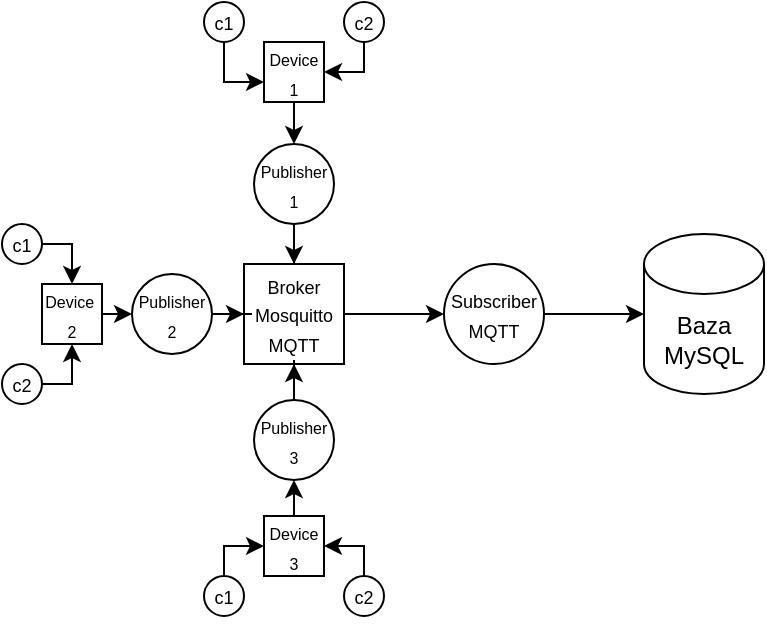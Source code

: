 <mxfile version="14.7.6" type="github">
  <diagram id="N7VywJEOhO46nmbmur0q" name="Page-1">
    <mxGraphModel dx="562" dy="316" grid="0" gridSize="10" guides="1" tooltips="1" connect="1" arrows="1" fold="1" page="1" pageScale="1" pageWidth="850" pageHeight="1100" math="0" shadow="0">
      <root>
        <mxCell id="0" />
        <mxCell id="1" parent="0" />
        <mxCell id="TH52ovFj_gfbYUHnrJAx-35" style="edgeStyle=orthogonalEdgeStyle;rounded=0;orthogonalLoop=1;jettySize=auto;html=1;exitX=0.5;exitY=1;exitDx=0;exitDy=0;entryX=0.5;entryY=0;entryDx=0;entryDy=0;" edge="1" parent="1" source="TH52ovFj_gfbYUHnrJAx-1" target="TH52ovFj_gfbYUHnrJAx-28">
          <mxGeometry relative="1" as="geometry" />
        </mxCell>
        <mxCell id="TH52ovFj_gfbYUHnrJAx-1" value="&lt;font style=&quot;font-size: 8px&quot;&gt;Device&lt;br&gt;1&lt;/font&gt;" style="square;whiteSpace=wrap;html=1;" vertex="1" parent="1">
          <mxGeometry x="170" y="79" width="30" height="30" as="geometry" />
        </mxCell>
        <mxCell id="TH52ovFj_gfbYUHnrJAx-31" style="edgeStyle=orthogonalEdgeStyle;rounded=0;orthogonalLoop=1;jettySize=auto;html=1;exitX=0.5;exitY=0;exitDx=0;exitDy=0;entryX=0.5;entryY=1;entryDx=0;entryDy=0;" edge="1" parent="1" source="TH52ovFj_gfbYUHnrJAx-2" target="TH52ovFj_gfbYUHnrJAx-30">
          <mxGeometry relative="1" as="geometry" />
        </mxCell>
        <mxCell id="TH52ovFj_gfbYUHnrJAx-2" value="&lt;font style=&quot;font-size: 8px&quot;&gt;Device&lt;br&gt;3&lt;/font&gt;" style="Square;whiteSpace=wrap;html=1;" vertex="1" parent="1">
          <mxGeometry x="170" y="316" width="30" height="30" as="geometry" />
        </mxCell>
        <mxCell id="TH52ovFj_gfbYUHnrJAx-36" style="edgeStyle=orthogonalEdgeStyle;rounded=0;orthogonalLoop=1;jettySize=auto;html=1;exitX=1;exitY=0.5;exitDx=0;exitDy=0;entryX=0;entryY=0.5;entryDx=0;entryDy=0;" edge="1" parent="1" source="TH52ovFj_gfbYUHnrJAx-3" target="TH52ovFj_gfbYUHnrJAx-29">
          <mxGeometry relative="1" as="geometry" />
        </mxCell>
        <mxCell id="TH52ovFj_gfbYUHnrJAx-3" value="&lt;font style=&quot;font-size: 8px&quot;&gt;Device&amp;nbsp; 2&lt;/font&gt;" style="square;whiteSpace=wrap;html=1;" vertex="1" parent="1">
          <mxGeometry x="59" y="200" width="30" height="30" as="geometry" />
        </mxCell>
        <mxCell id="TH52ovFj_gfbYUHnrJAx-26" style="edgeStyle=orthogonalEdgeStyle;rounded=0;orthogonalLoop=1;jettySize=auto;html=1;exitX=1;exitY=0.5;exitDx=0;exitDy=0;entryX=0;entryY=0.5;entryDx=0;entryDy=0;" edge="1" parent="1" source="TH52ovFj_gfbYUHnrJAx-4" target="TH52ovFj_gfbYUHnrJAx-14">
          <mxGeometry relative="1" as="geometry" />
        </mxCell>
        <mxCell id="TH52ovFj_gfbYUHnrJAx-4" value="&lt;font style=&quot;font-size: 9px&quot;&gt;Broker&lt;br&gt;Mosquitto&lt;br&gt;MQTT&lt;/font&gt;" style="rounded=0;whiteSpace=wrap;html=1;" vertex="1" parent="1">
          <mxGeometry x="160" y="190" width="50" height="50" as="geometry" />
        </mxCell>
        <mxCell id="TH52ovFj_gfbYUHnrJAx-18" style="edgeStyle=orthogonalEdgeStyle;rounded=0;orthogonalLoop=1;jettySize=auto;html=1;exitX=1;exitY=0.5;exitDx=0;exitDy=0;entryX=0.5;entryY=1;entryDx=0;entryDy=0;" edge="1" parent="1" source="TH52ovFj_gfbYUHnrJAx-5" target="TH52ovFj_gfbYUHnrJAx-3">
          <mxGeometry relative="1" as="geometry" />
        </mxCell>
        <mxCell id="TH52ovFj_gfbYUHnrJAx-5" value="&lt;font style=&quot;font-size: 9px&quot;&gt;c2&lt;/font&gt;" style="ellipse;whiteSpace=wrap;html=1;" vertex="1" parent="1">
          <mxGeometry x="39" y="240" width="20" height="20" as="geometry" />
        </mxCell>
        <mxCell id="TH52ovFj_gfbYUHnrJAx-17" style="edgeStyle=orthogonalEdgeStyle;rounded=0;orthogonalLoop=1;jettySize=auto;html=1;exitX=1;exitY=0.5;exitDx=0;exitDy=0;entryX=0.5;entryY=0;entryDx=0;entryDy=0;" edge="1" parent="1" source="TH52ovFj_gfbYUHnrJAx-7" target="TH52ovFj_gfbYUHnrJAx-3">
          <mxGeometry relative="1" as="geometry" />
        </mxCell>
        <mxCell id="TH52ovFj_gfbYUHnrJAx-7" value="&lt;font style=&quot;font-size: 9px&quot;&gt;c1&lt;/font&gt;" style="ellipse;whiteSpace=wrap;html=1;" vertex="1" parent="1">
          <mxGeometry x="39" y="170" width="20" height="20" as="geometry" />
        </mxCell>
        <mxCell id="TH52ovFj_gfbYUHnrJAx-19" style="edgeStyle=orthogonalEdgeStyle;rounded=0;orthogonalLoop=1;jettySize=auto;html=1;exitX=0.5;exitY=1;exitDx=0;exitDy=0;entryX=0;entryY=0.667;entryDx=0;entryDy=0;entryPerimeter=0;" edge="1" parent="1" source="TH52ovFj_gfbYUHnrJAx-8" target="TH52ovFj_gfbYUHnrJAx-1">
          <mxGeometry relative="1" as="geometry">
            <Array as="points">
              <mxPoint x="150" y="99" />
            </Array>
          </mxGeometry>
        </mxCell>
        <mxCell id="TH52ovFj_gfbYUHnrJAx-8" value="&lt;font style=&quot;font-size: 9px&quot;&gt;c1&lt;/font&gt;" style="ellipse;whiteSpace=wrap;html=1;" vertex="1" parent="1">
          <mxGeometry x="140" y="59" width="20" height="20" as="geometry" />
        </mxCell>
        <mxCell id="TH52ovFj_gfbYUHnrJAx-20" style="edgeStyle=orthogonalEdgeStyle;rounded=0;orthogonalLoop=1;jettySize=auto;html=1;exitX=0.5;exitY=1;exitDx=0;exitDy=0;entryX=1;entryY=0.5;entryDx=0;entryDy=0;" edge="1" parent="1" source="TH52ovFj_gfbYUHnrJAx-9" target="TH52ovFj_gfbYUHnrJAx-1">
          <mxGeometry relative="1" as="geometry">
            <Array as="points">
              <mxPoint x="220" y="69" />
              <mxPoint x="220" y="94" />
            </Array>
          </mxGeometry>
        </mxCell>
        <mxCell id="TH52ovFj_gfbYUHnrJAx-9" value="&lt;font style=&quot;font-size: 9px&quot;&gt;c2&lt;/font&gt;" style="ellipse;whiteSpace=wrap;html=1;" vertex="1" parent="1">
          <mxGeometry x="210" y="59" width="20" height="20" as="geometry" />
        </mxCell>
        <mxCell id="TH52ovFj_gfbYUHnrJAx-21" style="edgeStyle=orthogonalEdgeStyle;rounded=0;orthogonalLoop=1;jettySize=auto;html=1;exitX=0.5;exitY=0;exitDx=0;exitDy=0;entryX=0;entryY=0.5;entryDx=0;entryDy=0;" edge="1" parent="1" source="TH52ovFj_gfbYUHnrJAx-12" target="TH52ovFj_gfbYUHnrJAx-2">
          <mxGeometry relative="1" as="geometry">
            <Array as="points">
              <mxPoint x="150" y="366" />
              <mxPoint x="150" y="331" />
            </Array>
          </mxGeometry>
        </mxCell>
        <mxCell id="TH52ovFj_gfbYUHnrJAx-12" value="&lt;font style=&quot;font-size: 9px&quot;&gt;c1&lt;/font&gt;" style="ellipse;whiteSpace=wrap;html=1;" vertex="1" parent="1">
          <mxGeometry x="140" y="346" width="20" height="20" as="geometry" />
        </mxCell>
        <mxCell id="TH52ovFj_gfbYUHnrJAx-22" style="edgeStyle=orthogonalEdgeStyle;rounded=0;orthogonalLoop=1;jettySize=auto;html=1;exitX=0.5;exitY=0;exitDx=0;exitDy=0;entryX=1;entryY=0.5;entryDx=0;entryDy=0;" edge="1" parent="1" source="TH52ovFj_gfbYUHnrJAx-13" target="TH52ovFj_gfbYUHnrJAx-2">
          <mxGeometry relative="1" as="geometry">
            <Array as="points">
              <mxPoint x="220" y="331" />
            </Array>
          </mxGeometry>
        </mxCell>
        <mxCell id="TH52ovFj_gfbYUHnrJAx-13" value="&lt;font style=&quot;font-size: 9px&quot;&gt;c2&lt;/font&gt;" style="ellipse;whiteSpace=wrap;html=1;" vertex="1" parent="1">
          <mxGeometry x="210" y="346" width="20" height="20" as="geometry" />
        </mxCell>
        <mxCell id="TH52ovFj_gfbYUHnrJAx-27" style="edgeStyle=orthogonalEdgeStyle;rounded=0;orthogonalLoop=1;jettySize=auto;html=1;exitX=1;exitY=0.5;exitDx=0;exitDy=0;entryX=0;entryY=0.5;entryDx=0;entryDy=0;entryPerimeter=0;" edge="1" parent="1" source="TH52ovFj_gfbYUHnrJAx-14" target="TH52ovFj_gfbYUHnrJAx-15">
          <mxGeometry relative="1" as="geometry" />
        </mxCell>
        <mxCell id="TH52ovFj_gfbYUHnrJAx-14" value="&lt;font style=&quot;font-size: 9px&quot;&gt;Subscriber&lt;br&gt;MQTT&lt;br&gt;&lt;/font&gt;" style="ellipse;whiteSpace=wrap;html=1;aspect=fixed;" vertex="1" parent="1">
          <mxGeometry x="260" y="190" width="50" height="50" as="geometry" />
        </mxCell>
        <mxCell id="TH52ovFj_gfbYUHnrJAx-15" value="Baza&lt;br&gt;MySQL" style="shape=cylinder3;whiteSpace=wrap;html=1;boundedLbl=1;backgroundOutline=1;size=15;" vertex="1" parent="1">
          <mxGeometry x="360" y="175" width="60" height="80" as="geometry" />
        </mxCell>
        <mxCell id="TH52ovFj_gfbYUHnrJAx-34" style="edgeStyle=orthogonalEdgeStyle;rounded=0;orthogonalLoop=1;jettySize=auto;html=1;exitX=0.5;exitY=1;exitDx=0;exitDy=0;" edge="1" parent="1" source="TH52ovFj_gfbYUHnrJAx-28" target="TH52ovFj_gfbYUHnrJAx-4">
          <mxGeometry relative="1" as="geometry" />
        </mxCell>
        <mxCell id="TH52ovFj_gfbYUHnrJAx-28" value="&lt;font style=&quot;font-size: 8px&quot;&gt;Publisher&lt;br&gt;1&lt;br&gt;&lt;/font&gt;" style="ellipse;whiteSpace=wrap;html=1;aspect=fixed;" vertex="1" parent="1">
          <mxGeometry x="165" y="130" width="40" height="40" as="geometry" />
        </mxCell>
        <mxCell id="TH52ovFj_gfbYUHnrJAx-33" style="edgeStyle=orthogonalEdgeStyle;rounded=0;orthogonalLoop=1;jettySize=auto;html=1;exitX=1;exitY=0.5;exitDx=0;exitDy=0;" edge="1" parent="1" source="TH52ovFj_gfbYUHnrJAx-29" target="TH52ovFj_gfbYUHnrJAx-4">
          <mxGeometry relative="1" as="geometry" />
        </mxCell>
        <mxCell id="TH52ovFj_gfbYUHnrJAx-29" value="&lt;font style=&quot;font-size: 8px&quot;&gt;Publisher&lt;br&gt;2&lt;br&gt;&lt;/font&gt;" style="ellipse;whiteSpace=wrap;html=1;aspect=fixed;" vertex="1" parent="1">
          <mxGeometry x="104" y="195" width="40" height="40" as="geometry" />
        </mxCell>
        <mxCell id="TH52ovFj_gfbYUHnrJAx-32" style="edgeStyle=orthogonalEdgeStyle;rounded=0;orthogonalLoop=1;jettySize=auto;html=1;exitX=0.5;exitY=0;exitDx=0;exitDy=0;" edge="1" parent="1" source="TH52ovFj_gfbYUHnrJAx-30" target="TH52ovFj_gfbYUHnrJAx-4">
          <mxGeometry relative="1" as="geometry" />
        </mxCell>
        <mxCell id="TH52ovFj_gfbYUHnrJAx-30" value="&lt;font style=&quot;font-size: 8px&quot;&gt;Publisher&lt;br&gt;3&lt;br&gt;&lt;/font&gt;" style="ellipse;whiteSpace=wrap;html=1;aspect=fixed;" vertex="1" parent="1">
          <mxGeometry x="165" y="258" width="40" height="40" as="geometry" />
        </mxCell>
      </root>
    </mxGraphModel>
  </diagram>
</mxfile>
